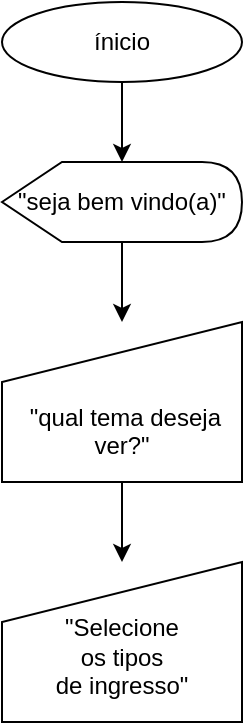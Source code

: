 <mxfile version="22.0.0" type="github">
  <diagram name="Página-1" id="k4BwZP8B1K7mjlUxMOiA">
    <mxGraphModel dx="880" dy="449" grid="1" gridSize="10" guides="1" tooltips="1" connect="1" arrows="1" fold="1" page="1" pageScale="1" pageWidth="827" pageHeight="1169" math="0" shadow="0">
      <root>
        <mxCell id="0" />
        <mxCell id="1" parent="0" />
        <mxCell id="D8yysJE077WAH-sjz2yL-5" value="" style="edgeStyle=orthogonalEdgeStyle;rounded=0;orthogonalLoop=1;jettySize=auto;html=1;" edge="1" parent="1" source="D8yysJE077WAH-sjz2yL-3" target="D8yysJE077WAH-sjz2yL-4">
          <mxGeometry relative="1" as="geometry" />
        </mxCell>
        <mxCell id="D8yysJE077WAH-sjz2yL-3" value="ínicio" style="ellipse;whiteSpace=wrap;html=1;" vertex="1" parent="1">
          <mxGeometry x="360" y="40" width="120" height="40" as="geometry" />
        </mxCell>
        <mxCell id="D8yysJE077WAH-sjz2yL-11" value="" style="edgeStyle=orthogonalEdgeStyle;rounded=0;orthogonalLoop=1;jettySize=auto;html=1;" edge="1" parent="1" source="D8yysJE077WAH-sjz2yL-4" target="D8yysJE077WAH-sjz2yL-8">
          <mxGeometry relative="1" as="geometry" />
        </mxCell>
        <mxCell id="D8yysJE077WAH-sjz2yL-4" value="&quot;seja bem vindo(a)&quot;" style="shape=display;whiteSpace=wrap;html=1;" vertex="1" parent="1">
          <mxGeometry x="360" y="120" width="120" height="40" as="geometry" />
        </mxCell>
        <mxCell id="D8yysJE077WAH-sjz2yL-13" value="" style="edgeStyle=orthogonalEdgeStyle;rounded=0;orthogonalLoop=1;jettySize=auto;html=1;" edge="1" parent="1" source="D8yysJE077WAH-sjz2yL-8" target="D8yysJE077WAH-sjz2yL-12">
          <mxGeometry relative="1" as="geometry" />
        </mxCell>
        <mxCell id="D8yysJE077WAH-sjz2yL-8" value="&lt;br&gt;&lt;br&gt;&amp;nbsp;&quot;qual tema deseja ver?&quot;" style="shape=manualInput;whiteSpace=wrap;html=1;" vertex="1" parent="1">
          <mxGeometry x="360" y="200" width="120" height="80" as="geometry" />
        </mxCell>
        <mxCell id="D8yysJE077WAH-sjz2yL-12" value="&lt;br&gt;&quot;Selecione &lt;br&gt;os tipos &lt;br&gt;de ingresso&quot;" style="shape=manualInput;whiteSpace=wrap;html=1;" vertex="1" parent="1">
          <mxGeometry x="360" y="320" width="120" height="80" as="geometry" />
        </mxCell>
      </root>
    </mxGraphModel>
  </diagram>
</mxfile>
